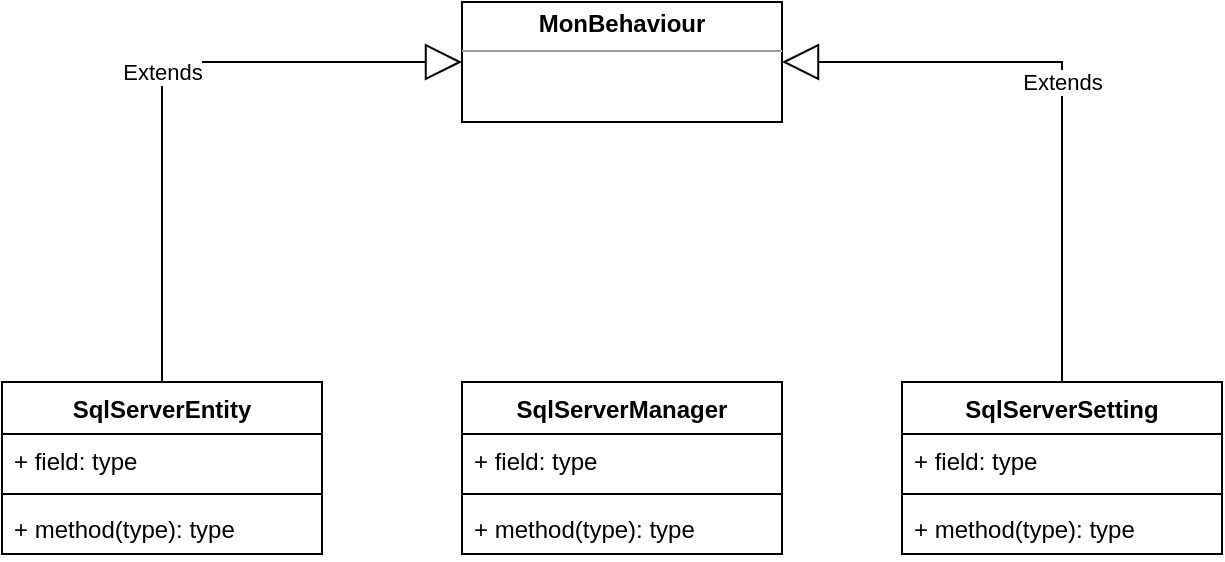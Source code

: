 <mxfile version="20.8.21" type="github">
  <diagram id="C5RBs43oDa-KdzZeNtuy" name="Page-1">
    <mxGraphModel dx="1195" dy="625" grid="1" gridSize="10" guides="1" tooltips="1" connect="1" arrows="1" fold="1" page="1" pageScale="1" pageWidth="827" pageHeight="1169" math="0" shadow="0">
      <root>
        <mxCell id="WIyWlLk6GJQsqaUBKTNV-0" />
        <mxCell id="WIyWlLk6GJQsqaUBKTNV-1" parent="WIyWlLk6GJQsqaUBKTNV-0" />
        <mxCell id="AJSITXOHAFXK2r6_CDew-2" value="SqlServerEntity" style="swimlane;fontStyle=1;align=center;verticalAlign=top;childLayout=stackLayout;horizontal=1;startSize=26;horizontalStack=0;resizeParent=1;resizeParentMax=0;resizeLast=0;collapsible=1;marginBottom=0;" vertex="1" parent="WIyWlLk6GJQsqaUBKTNV-1">
          <mxGeometry x="109" y="450" width="160" height="86" as="geometry" />
        </mxCell>
        <mxCell id="AJSITXOHAFXK2r6_CDew-3" value="+ field: type" style="text;strokeColor=none;fillColor=none;align=left;verticalAlign=top;spacingLeft=4;spacingRight=4;overflow=hidden;rotatable=0;points=[[0,0.5],[1,0.5]];portConstraint=eastwest;" vertex="1" parent="AJSITXOHAFXK2r6_CDew-2">
          <mxGeometry y="26" width="160" height="26" as="geometry" />
        </mxCell>
        <mxCell id="AJSITXOHAFXK2r6_CDew-4" value="" style="line;strokeWidth=1;fillColor=none;align=left;verticalAlign=middle;spacingTop=-1;spacingLeft=3;spacingRight=3;rotatable=0;labelPosition=right;points=[];portConstraint=eastwest;strokeColor=inherit;" vertex="1" parent="AJSITXOHAFXK2r6_CDew-2">
          <mxGeometry y="52" width="160" height="8" as="geometry" />
        </mxCell>
        <mxCell id="AJSITXOHAFXK2r6_CDew-5" value="+ method(type): type" style="text;strokeColor=none;fillColor=none;align=left;verticalAlign=top;spacingLeft=4;spacingRight=4;overflow=hidden;rotatable=0;points=[[0,0.5],[1,0.5]];portConstraint=eastwest;" vertex="1" parent="AJSITXOHAFXK2r6_CDew-2">
          <mxGeometry y="60" width="160" height="26" as="geometry" />
        </mxCell>
        <mxCell id="AJSITXOHAFXK2r6_CDew-7" value="SqlServerManager" style="swimlane;fontStyle=1;align=center;verticalAlign=top;childLayout=stackLayout;horizontal=1;startSize=26;horizontalStack=0;resizeParent=1;resizeParentMax=0;resizeLast=0;collapsible=1;marginBottom=0;" vertex="1" parent="WIyWlLk6GJQsqaUBKTNV-1">
          <mxGeometry x="339" y="450" width="160" height="86" as="geometry" />
        </mxCell>
        <mxCell id="AJSITXOHAFXK2r6_CDew-8" value="+ field: type" style="text;strokeColor=none;fillColor=none;align=left;verticalAlign=top;spacingLeft=4;spacingRight=4;overflow=hidden;rotatable=0;points=[[0,0.5],[1,0.5]];portConstraint=eastwest;" vertex="1" parent="AJSITXOHAFXK2r6_CDew-7">
          <mxGeometry y="26" width="160" height="26" as="geometry" />
        </mxCell>
        <mxCell id="AJSITXOHAFXK2r6_CDew-9" value="" style="line;strokeWidth=1;fillColor=none;align=left;verticalAlign=middle;spacingTop=-1;spacingLeft=3;spacingRight=3;rotatable=0;labelPosition=right;points=[];portConstraint=eastwest;strokeColor=inherit;" vertex="1" parent="AJSITXOHAFXK2r6_CDew-7">
          <mxGeometry y="52" width="160" height="8" as="geometry" />
        </mxCell>
        <mxCell id="AJSITXOHAFXK2r6_CDew-10" value="+ method(type): type" style="text;strokeColor=none;fillColor=none;align=left;verticalAlign=top;spacingLeft=4;spacingRight=4;overflow=hidden;rotatable=0;points=[[0,0.5],[1,0.5]];portConstraint=eastwest;" vertex="1" parent="AJSITXOHAFXK2r6_CDew-7">
          <mxGeometry y="60" width="160" height="26" as="geometry" />
        </mxCell>
        <mxCell id="AJSITXOHAFXK2r6_CDew-16" value="&lt;p style=&quot;margin:0px;margin-top:4px;text-align:center;&quot;&gt;&lt;b&gt;Mon&lt;/b&gt;&lt;b style=&quot;background-color: initial;&quot;&gt;Behaviour&lt;/b&gt;&lt;/p&gt;&lt;hr size=&quot;1&quot;&gt;&lt;div style=&quot;height:2px;&quot;&gt;&lt;br&gt;&lt;/div&gt;" style="verticalAlign=top;align=left;overflow=fill;fontSize=12;fontFamily=Helvetica;html=1;" vertex="1" parent="WIyWlLk6GJQsqaUBKTNV-1">
          <mxGeometry x="339" y="260" width="160" height="60" as="geometry" />
        </mxCell>
        <mxCell id="AJSITXOHAFXK2r6_CDew-33" value="Extends" style="endArrow=block;endSize=16;endFill=0;html=1;rounded=0;exitX=0.5;exitY=0;exitDx=0;exitDy=0;entryX=0;entryY=0.5;entryDx=0;entryDy=0;" edge="1" parent="WIyWlLk6GJQsqaUBKTNV-1" source="AJSITXOHAFXK2r6_CDew-2" target="AJSITXOHAFXK2r6_CDew-16">
          <mxGeometry width="160" relative="1" as="geometry">
            <mxPoint x="389" y="620" as="sourcePoint" />
            <mxPoint x="549" y="620" as="targetPoint" />
            <Array as="points">
              <mxPoint x="189" y="290" />
            </Array>
          </mxGeometry>
        </mxCell>
        <mxCell id="AJSITXOHAFXK2r6_CDew-34" value="SqlServerSetting" style="swimlane;fontStyle=1;align=center;verticalAlign=top;childLayout=stackLayout;horizontal=1;startSize=26;horizontalStack=0;resizeParent=1;resizeParentMax=0;resizeLast=0;collapsible=1;marginBottom=0;" vertex="1" parent="WIyWlLk6GJQsqaUBKTNV-1">
          <mxGeometry x="559" y="450" width="160" height="86" as="geometry" />
        </mxCell>
        <mxCell id="AJSITXOHAFXK2r6_CDew-35" value="+ field: type" style="text;strokeColor=none;fillColor=none;align=left;verticalAlign=top;spacingLeft=4;spacingRight=4;overflow=hidden;rotatable=0;points=[[0,0.5],[1,0.5]];portConstraint=eastwest;" vertex="1" parent="AJSITXOHAFXK2r6_CDew-34">
          <mxGeometry y="26" width="160" height="26" as="geometry" />
        </mxCell>
        <mxCell id="AJSITXOHAFXK2r6_CDew-36" value="" style="line;strokeWidth=1;fillColor=none;align=left;verticalAlign=middle;spacingTop=-1;spacingLeft=3;spacingRight=3;rotatable=0;labelPosition=right;points=[];portConstraint=eastwest;strokeColor=inherit;" vertex="1" parent="AJSITXOHAFXK2r6_CDew-34">
          <mxGeometry y="52" width="160" height="8" as="geometry" />
        </mxCell>
        <mxCell id="AJSITXOHAFXK2r6_CDew-37" value="+ method(type): type" style="text;strokeColor=none;fillColor=none;align=left;verticalAlign=top;spacingLeft=4;spacingRight=4;overflow=hidden;rotatable=0;points=[[0,0.5],[1,0.5]];portConstraint=eastwest;" vertex="1" parent="AJSITXOHAFXK2r6_CDew-34">
          <mxGeometry y="60" width="160" height="26" as="geometry" />
        </mxCell>
        <mxCell id="AJSITXOHAFXK2r6_CDew-39" value="Extends" style="endArrow=block;endSize=16;endFill=0;html=1;rounded=0;exitX=0.5;exitY=0;exitDx=0;exitDy=0;entryX=1;entryY=0.5;entryDx=0;entryDy=0;" edge="1" parent="WIyWlLk6GJQsqaUBKTNV-1" source="AJSITXOHAFXK2r6_CDew-34" target="AJSITXOHAFXK2r6_CDew-16">
          <mxGeometry width="160" relative="1" as="geometry">
            <mxPoint x="389" y="620" as="sourcePoint" />
            <mxPoint x="349" y="330" as="targetPoint" />
            <Array as="points">
              <mxPoint x="639" y="290" />
            </Array>
          </mxGeometry>
        </mxCell>
      </root>
    </mxGraphModel>
  </diagram>
</mxfile>
